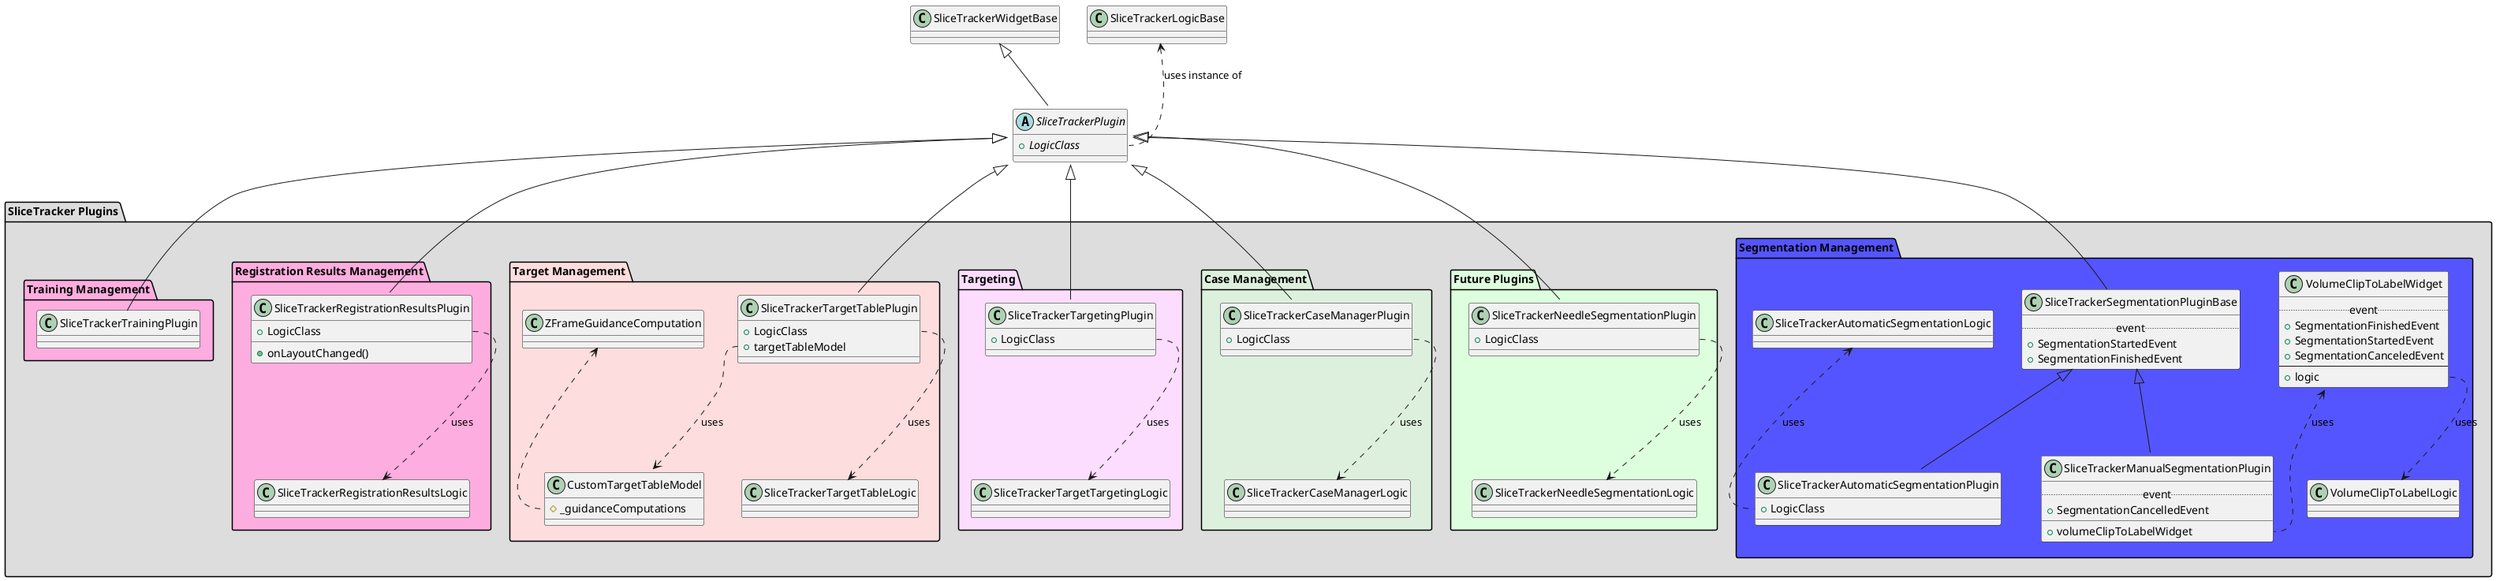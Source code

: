 @startuml

  abstract class SliceTrackerPlugin {
    + {abstract} LogicClass
  }

  class SliceTrackerLogicBase
  SliceTrackerLogicBase <.. SliceTrackerPlugin::LogicClass: uses instance of


package "SliceTracker Plugins" #DDDDDD {

  package "Training Management" #FDADDF {

    class SliceTrackerTrainingPlugin {
    }

    SliceTrackerPlugin <|-- SliceTrackerTrainingPlugin
  }

  package "Registration Results Management" #FDADDF {

    class SliceTrackerRegistrationResultsPlugin {
      + LogicClass
      + onLayoutChanged()
    }

    class SliceTrackerRegistrationResultsLogic

    SliceTrackerPlugin <|-- SliceTrackerRegistrationResultsPlugin
    SliceTrackerRegistrationResultsPlugin::LogicClass ..> SliceTrackerRegistrationResultsLogic: uses

  }

  package "Target Management" #FDDDDD {

    class SliceTrackerTargetTablePlugin {
      + LogicClass
      + targetTableModel
    }

    class SliceTrackerTargetTableLogic {
    }

    class ZFrameGuidanceComputation {
    }

    class CustomTargetTableModel {
      # _guidanceComputations
    }

    SliceTrackerPlugin <|-- SliceTrackerTargetTablePlugin
    SliceTrackerTargetTablePlugin::LogicClass ..> SliceTrackerTargetTableLogic: uses
    SliceTrackerTargetTablePlugin::targetTableModel ..> CustomTargetTableModel: uses
    ZFrameGuidanceComputation <.. CustomTargetTableModel::_guidanceComputations
  }

  package "Targeting" #FDDDFF {

    class SliceTrackerTargetingPlugin {
      + LogicClass
    }

    class SliceTrackerTargetTargetingLogic {
    }

    SliceTrackerPlugin <|-- SliceTrackerTargetingPlugin
    SliceTrackerTargetingPlugin::LogicClass ..> SliceTrackerTargetTargetingLogic: uses

  }


  package "Case Management" #DDF0DD {

    class SliceTrackerCaseManagerPlugin {
      + LogicClass
    }

    class SliceTrackerCaseManagerLogic {
    }

    SliceTrackerPlugin <|-- SliceTrackerCaseManagerPlugin
    SliceTrackerCaseManagerPlugin::LogicClass ..> SliceTrackerCaseManagerLogic: uses
  }

  package "Future Plugins" #DDFFDD {
    class SliceTrackerNeedleSegmentationPlugin {
      + LogicClass
    }

    SliceTrackerPlugin <|-- SliceTrackerNeedleSegmentationPlugin
    SliceTrackerNeedleSegmentationPlugin::LogicClass ..> SliceTrackerNeedleSegmentationLogic: uses
  }

  package "Segmentation Management" #5555FF {

    class SliceTrackerSegmentationPluginBase {
      .. event ..
      + SegmentationStartedEvent
      + SegmentationFinishedEvent
    }

    SliceTrackerPlugin <|-- SliceTrackerSegmentationPluginBase

    class SliceTrackerAutomaticSegmentationPlugin {
      + LogicClass
    }
    class SliceTrackerAutomaticSegmentationLogic

    SliceTrackerSegmentationPluginBase <|--SliceTrackerAutomaticSegmentationPlugin
    SliceTrackerAutomaticSegmentationLogic <.. SliceTrackerAutomaticSegmentationPlugin::LogicClass: uses


    class SliceTrackerManualSegmentationPlugin {
      .. event ..
      + SegmentationCancelledEvent
      __
      + volumeClipToLabelWidget
    }

    SliceTrackerSegmentationPluginBase <|--SliceTrackerManualSegmentationPlugin
    VolumeClipToLabelWidget <.. SliceTrackerManualSegmentationPlugin::volumeClipToLabelWidget: uses

    class VolumeClipToLabelWidget {
      .. event ..
      + SegmentationFinishedEvent
      + SegmentationStartedEvent
      + SegmentationCanceledEvent
      --
      + logic
    }

    class VolumeClipToLabelLogic {
    }

    VolumeClipToLabelWidget::logic ..> VolumeClipToLabelLogic: uses


  }

}

SliceTrackerWidgetBase <|-- SliceTrackerPlugin


@enduml